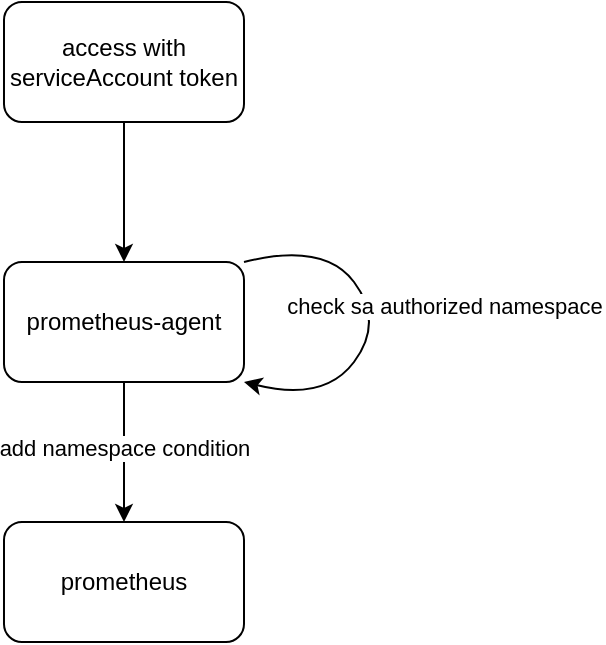 <mxfile version="13.4.8" type="github">
  <diagram id="vt7I8v9QC32LkskdOKno" name="Page-1">
    <mxGraphModel dx="1333" dy="788" grid="1" gridSize="10" guides="1" tooltips="1" connect="1" arrows="1" fold="1" page="1" pageScale="1" pageWidth="827" pageHeight="1169" math="0" shadow="0">
      <root>
        <mxCell id="0" />
        <mxCell id="1" parent="0" />
        <mxCell id="wHD4WfZjMUMs-XNEFQSh-1" value="access with serviceAccount token" style="rounded=1;whiteSpace=wrap;html=1;" vertex="1" parent="1">
          <mxGeometry x="230" y="110" width="120" height="60" as="geometry" />
        </mxCell>
        <mxCell id="wHD4WfZjMUMs-XNEFQSh-2" value="prometheus-agent" style="rounded=1;whiteSpace=wrap;html=1;" vertex="1" parent="1">
          <mxGeometry x="230" y="240" width="120" height="60" as="geometry" />
        </mxCell>
        <mxCell id="wHD4WfZjMUMs-XNEFQSh-3" value="prometheus" style="rounded=1;whiteSpace=wrap;html=1;" vertex="1" parent="1">
          <mxGeometry x="230" y="370" width="120" height="60" as="geometry" />
        </mxCell>
        <mxCell id="wHD4WfZjMUMs-XNEFQSh-4" value="" style="endArrow=classic;html=1;exitX=0.5;exitY=1;exitDx=0;exitDy=0;entryX=0.5;entryY=0;entryDx=0;entryDy=0;" edge="1" parent="1" source="wHD4WfZjMUMs-XNEFQSh-1" target="wHD4WfZjMUMs-XNEFQSh-2">
          <mxGeometry width="50" height="50" relative="1" as="geometry">
            <mxPoint x="170" y="210" as="sourcePoint" />
            <mxPoint x="220" y="160" as="targetPoint" />
          </mxGeometry>
        </mxCell>
        <mxCell id="wHD4WfZjMUMs-XNEFQSh-5" value="" style="endArrow=classic;html=1;entryX=0.5;entryY=0;entryDx=0;entryDy=0;exitX=0.5;exitY=1;exitDx=0;exitDy=0;" edge="1" parent="1" source="wHD4WfZjMUMs-XNEFQSh-2" target="wHD4WfZjMUMs-XNEFQSh-3">
          <mxGeometry width="50" height="50" relative="1" as="geometry">
            <mxPoint x="300" y="320" as="sourcePoint" />
            <mxPoint x="300" y="250" as="targetPoint" />
          </mxGeometry>
        </mxCell>
        <mxCell id="wHD4WfZjMUMs-XNEFQSh-6" value="add namespace condition" style="edgeLabel;html=1;align=center;verticalAlign=middle;resizable=0;points=[];" vertex="1" connectable="0" parent="wHD4WfZjMUMs-XNEFQSh-5">
          <mxGeometry x="-0.286" y="2" relative="1" as="geometry">
            <mxPoint x="-2" y="8" as="offset" />
          </mxGeometry>
        </mxCell>
        <mxCell id="wHD4WfZjMUMs-XNEFQSh-7" value="" style="curved=1;endArrow=classic;html=1;exitX=1;exitY=0;exitDx=0;exitDy=0;entryX=1;entryY=1;entryDx=0;entryDy=0;" edge="1" parent="1" source="wHD4WfZjMUMs-XNEFQSh-2" target="wHD4WfZjMUMs-XNEFQSh-2">
          <mxGeometry width="50" height="50" relative="1" as="geometry">
            <mxPoint x="390" y="420" as="sourcePoint" />
            <mxPoint x="440" y="230" as="targetPoint" />
            <Array as="points">
              <mxPoint x="390" y="230" />
              <mxPoint x="420" y="270" />
              <mxPoint x="390" y="310" />
            </Array>
          </mxGeometry>
        </mxCell>
        <mxCell id="wHD4WfZjMUMs-XNEFQSh-8" value="check sa authorized namespace" style="edgeLabel;html=1;align=center;verticalAlign=middle;resizable=0;points=[];" vertex="1" connectable="0" parent="wHD4WfZjMUMs-XNEFQSh-7">
          <mxGeometry x="-0.155" y="-6" relative="1" as="geometry">
            <mxPoint x="43.34" as="offset" />
          </mxGeometry>
        </mxCell>
      </root>
    </mxGraphModel>
  </diagram>
</mxfile>
